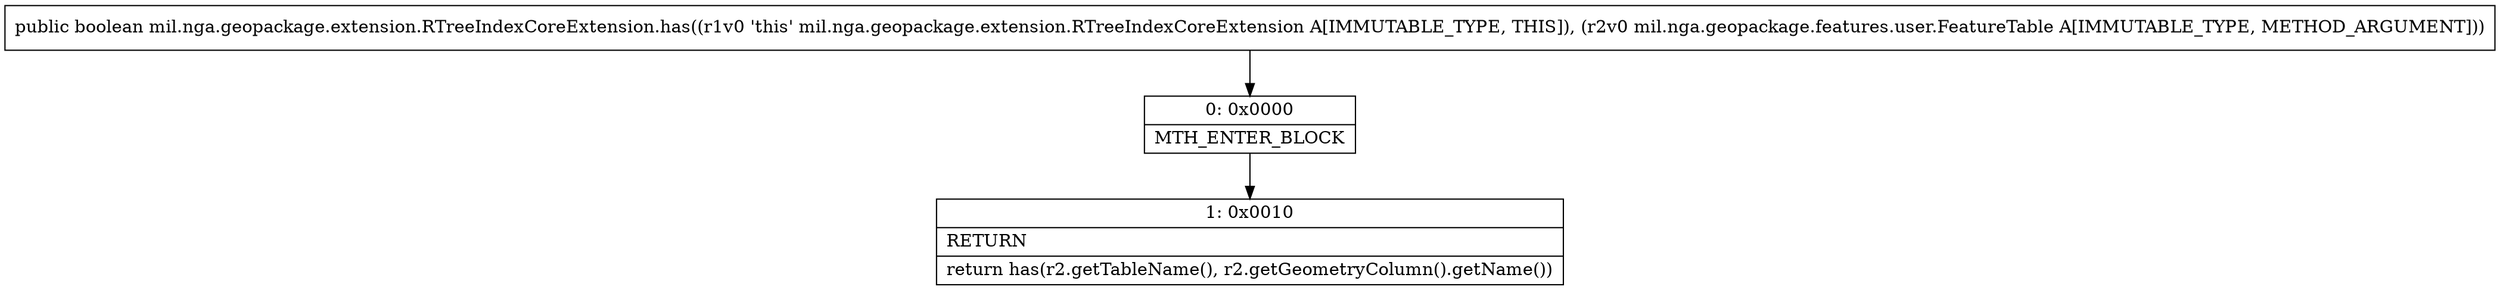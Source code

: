 digraph "CFG formil.nga.geopackage.extension.RTreeIndexCoreExtension.has(Lmil\/nga\/geopackage\/features\/user\/FeatureTable;)Z" {
Node_0 [shape=record,label="{0\:\ 0x0000|MTH_ENTER_BLOCK\l}"];
Node_1 [shape=record,label="{1\:\ 0x0010|RETURN\l|return has(r2.getTableName(), r2.getGeometryColumn().getName())\l}"];
MethodNode[shape=record,label="{public boolean mil.nga.geopackage.extension.RTreeIndexCoreExtension.has((r1v0 'this' mil.nga.geopackage.extension.RTreeIndexCoreExtension A[IMMUTABLE_TYPE, THIS]), (r2v0 mil.nga.geopackage.features.user.FeatureTable A[IMMUTABLE_TYPE, METHOD_ARGUMENT])) }"];
MethodNode -> Node_0;
Node_0 -> Node_1;
}

